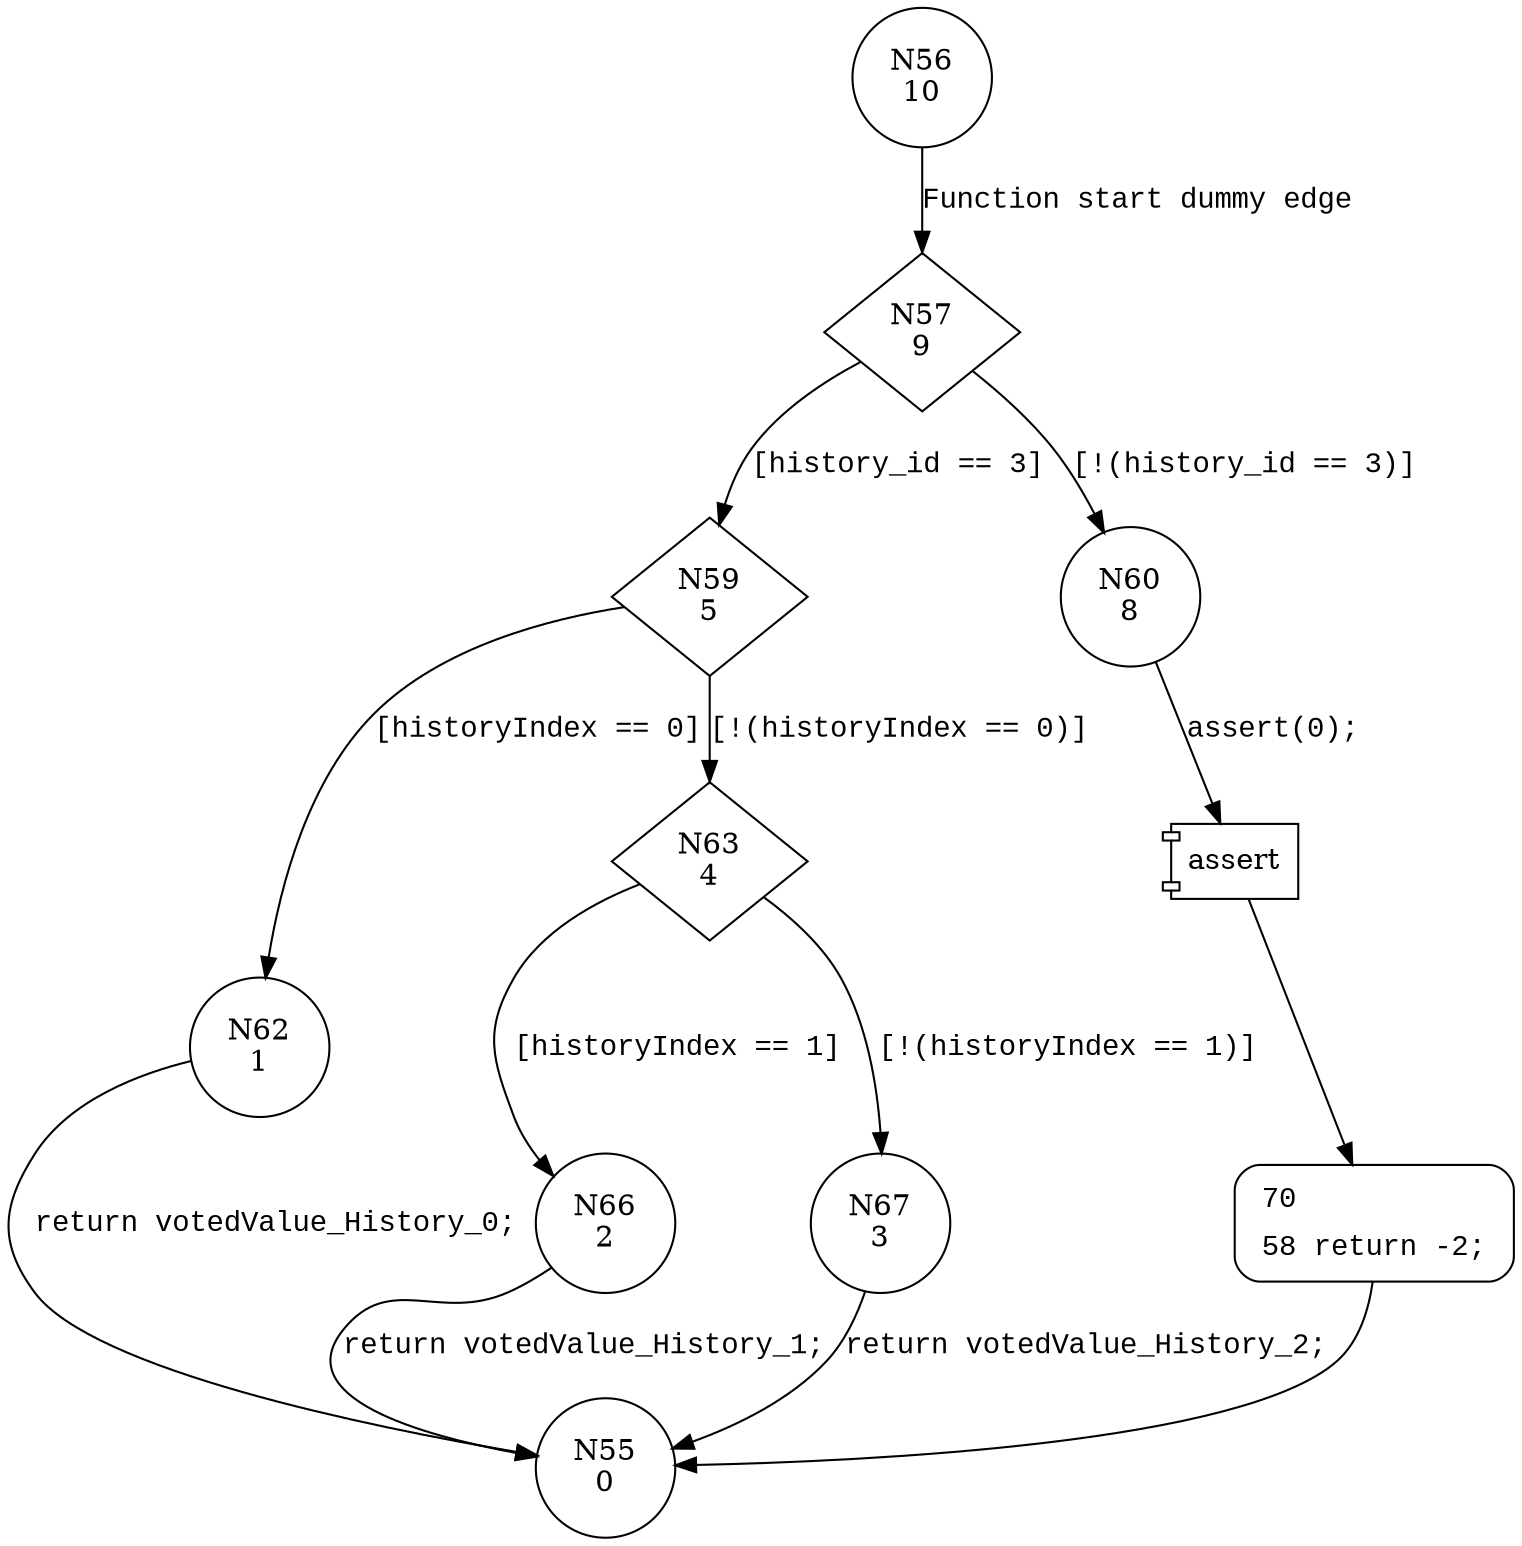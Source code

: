 digraph read_history_int8 {
56 [shape="circle" label="N56\n10"]
57 [shape="diamond" label="N57\n9"]
59 [shape="diamond" label="N59\n5"]
60 [shape="circle" label="N60\n8"]
70 [shape="circle" label="N70\n7"]
62 [shape="circle" label="N62\n1"]
63 [shape="diamond" label="N63\n4"]
66 [shape="circle" label="N66\n2"]
67 [shape="circle" label="N67\n3"]
55 [shape="circle" label="N55\n0"]
70 [style="filled,bold" penwidth="1" fillcolor="white" fontname="Courier New" shape="Mrecord" label=<<table border="0" cellborder="0" cellpadding="3" bgcolor="white"><tr><td align="right">70</td><td align="left"></td></tr><tr><td align="right">58</td><td align="left">return -2;</td></tr></table>>]
70 -> 55[label=""]
56 -> 57 [label="Function start dummy edge" fontname="Courier New"]
57 -> 59 [label="[history_id == 3]" fontname="Courier New"]
57 -> 60 [label="[!(history_id == 3)]" fontname="Courier New"]
100007 [shape="component" label="assert"]
60 -> 100007 [label="assert(0);" fontname="Courier New"]
100007 -> 70 [label="" fontname="Courier New"]
59 -> 62 [label="[historyIndex == 0]" fontname="Courier New"]
59 -> 63 [label="[!(historyIndex == 0)]" fontname="Courier New"]
63 -> 66 [label="[historyIndex == 1]" fontname="Courier New"]
63 -> 67 [label="[!(historyIndex == 1)]" fontname="Courier New"]
66 -> 55 [label="return votedValue_History_1;" fontname="Courier New"]
67 -> 55 [label="return votedValue_History_2;" fontname="Courier New"]
62 -> 55 [label="return votedValue_History_0;" fontname="Courier New"]
}